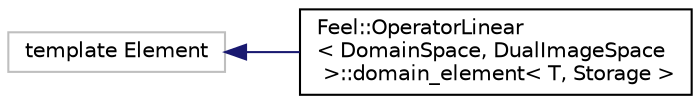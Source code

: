 digraph "Graphical Class Hierarchy"
{
 // LATEX_PDF_SIZE
  edge [fontname="Helvetica",fontsize="10",labelfontname="Helvetica",labelfontsize="10"];
  node [fontname="Helvetica",fontsize="10",shape=record];
  rankdir="LR";
  Node23 [label="template Element",height=0.2,width=0.4,color="grey75", fillcolor="white", style="filled",tooltip=" "];
  Node23 -> Node0 [dir="back",color="midnightblue",fontsize="10",style="solid",fontname="Helvetica"];
  Node0 [label="Feel::OperatorLinear\l\< DomainSpace, DualImageSpace\l \>::domain_element\< T, Storage \>",height=0.2,width=0.4,color="black", fillcolor="white", style="filled",URL="$structFeel_1_1OperatorLinear_1_1domain__element.html",tooltip=" "];
}
